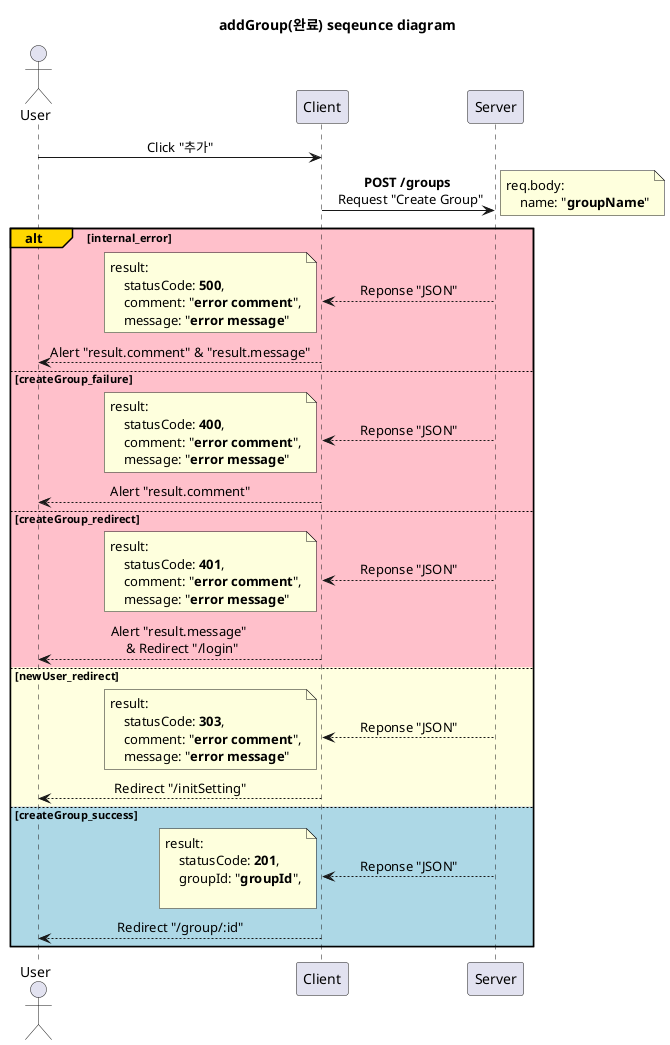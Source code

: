 @startuml addGroup(완료)
'http://localhost:3000/userHome

title addGroup(완료) seqeunce diagram

skinparam SequenceMessageAlignment center

participant Server order 30
participant Client order 20
actor User order 10

User -> Client: Click "추가"

Client -> Server: **POST /groups** \n Request "Create Group"
note right
    req.body:
        name: "**groupName**"
end note

alt#Gold #Pink internal_error
    Client <-- Server: Reponse "JSON"
    note left
        result:
            statusCode: **500**,
            comment: "**error comment**",
            message: "**error message**"
    end note
    User <-- Client: Alert "result.comment" & "result.message"

else #Pink createGroup_failure
    Client <-- Server: Reponse "JSON"
    note left
        result:
            statusCode: **400**,
            comment: "**error comment**",
            message: "**error message**"
    end note
    User <-- Client: Alert "result.comment"

else #Pink createGroup_redirect
    Client <-- Server: Reponse "JSON"
    note left
        result:
            statusCode: **401**,
            comment: "**error comment**",
            message: "**error message**"
    end note
    User <-- Client: Alert "result.message" \n & Redirect "/login"

else #LightYellow newUser_redirect
    Client <-- Server: Reponse "JSON"
    note left
        result:
            statusCode: **303**,
            comment: "**error comment**",
            message: "**error message**"
    end note
    User <-- Client: Redirect "/initSetting"

else #LightBlue createGroup_success
    Client <-- Server: Reponse "JSON"
    note left
        result:
            statusCode: **201**,
            groupId: "**groupId**",

    end note
    User <-- Client: Redirect "/group/:id"

end

@enduml